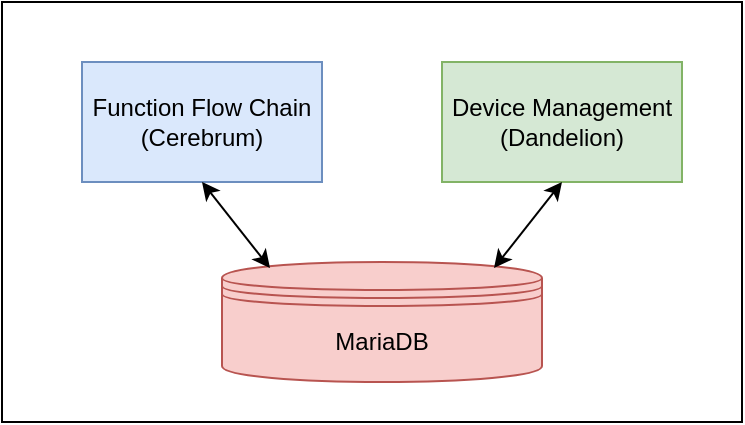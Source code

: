 <mxfile>
    <diagram id="hgjCBGGHYym0OjrEldh4" name="第 1 页">
        <mxGraphModel dx="411" dy="327" grid="1" gridSize="10" guides="1" tooltips="1" connect="1" arrows="1" fold="1" page="1" pageScale="1" pageWidth="827" pageHeight="1169" math="0" shadow="0">
            <root>
                <mxCell id="0"/>
                <mxCell id="1" parent="0"/>
                <mxCell id="O9msMOSY3dTgGm_L-oh_-4" value="" style="rounded=0;whiteSpace=wrap;html=1;labelBackgroundColor=#FFFFFF;fontColor=#000000;fillColor=#FFFFFF;" parent="1" vertex="1">
                    <mxGeometry x="170" y="170" width="370" height="210" as="geometry"/>
                </mxCell>
                <mxCell id="O9msMOSY3dTgGm_L-oh_-1" value="&lt;font color=&quot;#000000&quot;&gt;Function Flow Chain&lt;br&gt;(Cerebrum)&lt;/font&gt;" style="rounded=0;whiteSpace=wrap;html=1;fillColor=#dae8fc;strokeColor=#6c8ebf;" parent="1" vertex="1">
                    <mxGeometry x="210" y="200" width="120" height="60" as="geometry"/>
                </mxCell>
                <mxCell id="O9msMOSY3dTgGm_L-oh_-2" value="&lt;font color=&quot;#000000&quot;&gt;Device Management&lt;br&gt;(Dandelion)&lt;/font&gt;" style="rounded=0;whiteSpace=wrap;html=1;fillColor=#d5e8d4;strokeColor=#82b366;" parent="1" vertex="1">
                    <mxGeometry x="390" y="200" width="120" height="60" as="geometry"/>
                </mxCell>
                <mxCell id="O9msMOSY3dTgGm_L-oh_-3" value="&lt;font color=&quot;#000000&quot;&gt;MariaDB&lt;/font&gt;" style="shape=datastore;whiteSpace=wrap;html=1;fillColor=#f8cecc;strokeColor=#b85450;" parent="1" vertex="1">
                    <mxGeometry x="280" y="300" width="160" height="60" as="geometry"/>
                </mxCell>
                <mxCell id="O9msMOSY3dTgGm_L-oh_-5" value="" style="endArrow=classic;startArrow=classic;html=1;rounded=0;fontColor=#000000;entryX=0.5;entryY=1;entryDx=0;entryDy=0;exitX=0.15;exitY=0.05;exitDx=0;exitDy=0;exitPerimeter=0;strokeColor=#000000;" parent="1" source="O9msMOSY3dTgGm_L-oh_-3" target="O9msMOSY3dTgGm_L-oh_-1" edge="1">
                    <mxGeometry width="50" height="50" relative="1" as="geometry">
                        <mxPoint x="390" y="330" as="sourcePoint"/>
                        <mxPoint x="440" y="280" as="targetPoint"/>
                    </mxGeometry>
                </mxCell>
                <mxCell id="O9msMOSY3dTgGm_L-oh_-6" value="" style="endArrow=classic;startArrow=classic;html=1;rounded=0;fontColor=#000000;entryX=0.5;entryY=1;entryDx=0;entryDy=0;exitX=0.85;exitY=0.05;exitDx=0;exitDy=0;exitPerimeter=0;strokeColor=#000000;" parent="1" source="O9msMOSY3dTgGm_L-oh_-3" target="O9msMOSY3dTgGm_L-oh_-2" edge="1">
                    <mxGeometry width="50" height="50" relative="1" as="geometry">
                        <mxPoint x="390" y="330" as="sourcePoint"/>
                        <mxPoint x="440" y="280" as="targetPoint"/>
                    </mxGeometry>
                </mxCell>
            </root>
        </mxGraphModel>
    </diagram>
</mxfile>